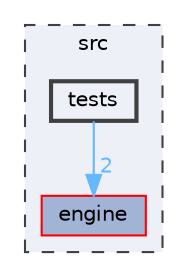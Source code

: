 digraph "src/tests"
{
 // LATEX_PDF_SIZE
  bgcolor="transparent";
  edge [fontname=Helvetica,fontsize=10,labelfontname=Helvetica,labelfontsize=10];
  node [fontname=Helvetica,fontsize=10,shape=box,height=0.2,width=0.4];
  compound=true
  subgraph clusterdir_68267d1309a1af8e8297ef4c3efbcdba {
    graph [ bgcolor="#edf0f7", pencolor="grey25", label="src", fontname=Helvetica,fontsize=10 style="filled,dashed", URL="dir_68267d1309a1af8e8297ef4c3efbcdba.html",tooltip=""]
  dir_2052808828190f934b76e979ee65af8a [label="engine", fillcolor="#a2b4d6", color="red", style="filled", URL="dir_2052808828190f934b76e979ee65af8a.html",tooltip=""];
  dir_d93a1d4020dea85bb71b237545b5e722 [label="tests", fillcolor="#edf0f7", color="grey25", style="filled,bold", URL="dir_d93a1d4020dea85bb71b237545b5e722.html",tooltip=""];
  }
  dir_d93a1d4020dea85bb71b237545b5e722->dir_2052808828190f934b76e979ee65af8a [headlabel="2", labeldistance=1.5 headhref="dir_000010_000001.html" color="steelblue1" fontcolor="steelblue1"];
}
